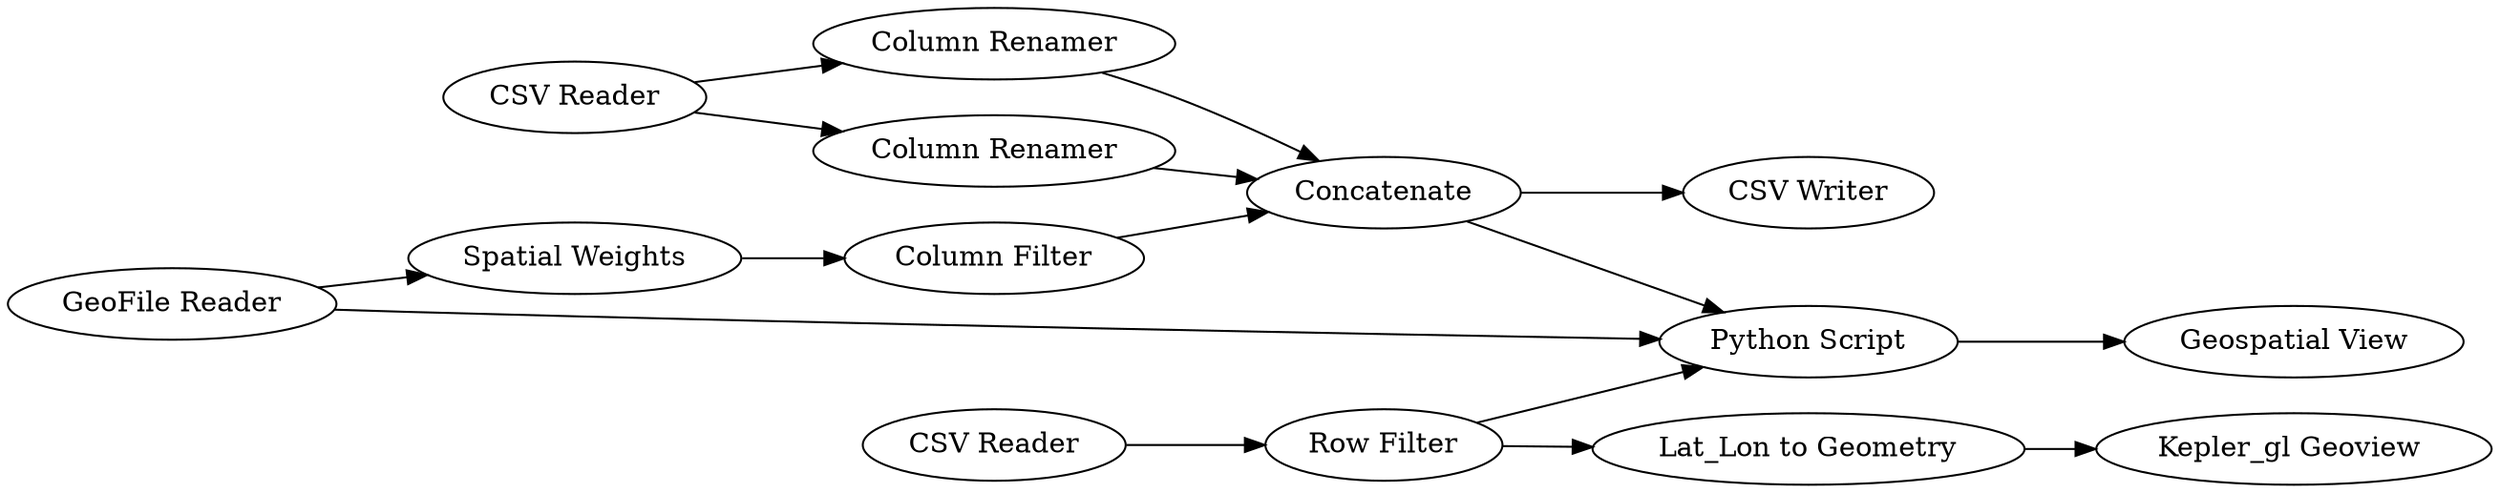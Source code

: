digraph {
	"-7484004385343081407_8" [label="Column Filter"]
	"-7484004385343081407_13" [label="Geospatial View"]
	"-7484004385343081407_7" [label="Spatial Weights"]
	"-7484004385343081407_14" [label="CSV Writer"]
	"-7484004385343081407_3" [label="Lat_Lon to Geometry"]
	"-7484004385343081407_12" [label="Python Script"]
	"-7484004385343081407_5" [label="GeoFile Reader"]
	"-7484004385343081407_4" [label="Kepler_gl Geoview "]
	"-7484004385343081407_11" [label=Concatenate]
	"-7484004385343081407_2" [label="Row Filter"]
	"-7484004385343081407_9" [label="Column Renamer"]
	"-7484004385343081407_10" [label="Column Renamer"]
	"-7484004385343081407_1" [label="CSV Reader"]
	"-7484004385343081407_6" [label="CSV Reader"]
	"-7484004385343081407_10" -> "-7484004385343081407_11"
	"-7484004385343081407_6" -> "-7484004385343081407_10"
	"-7484004385343081407_11" -> "-7484004385343081407_14"
	"-7484004385343081407_5" -> "-7484004385343081407_12"
	"-7484004385343081407_7" -> "-7484004385343081407_8"
	"-7484004385343081407_6" -> "-7484004385343081407_9"
	"-7484004385343081407_9" -> "-7484004385343081407_11"
	"-7484004385343081407_2" -> "-7484004385343081407_12"
	"-7484004385343081407_2" -> "-7484004385343081407_3"
	"-7484004385343081407_11" -> "-7484004385343081407_12"
	"-7484004385343081407_5" -> "-7484004385343081407_7"
	"-7484004385343081407_12" -> "-7484004385343081407_13"
	"-7484004385343081407_8" -> "-7484004385343081407_11"
	"-7484004385343081407_3" -> "-7484004385343081407_4"
	"-7484004385343081407_1" -> "-7484004385343081407_2"
	rankdir=LR
}
